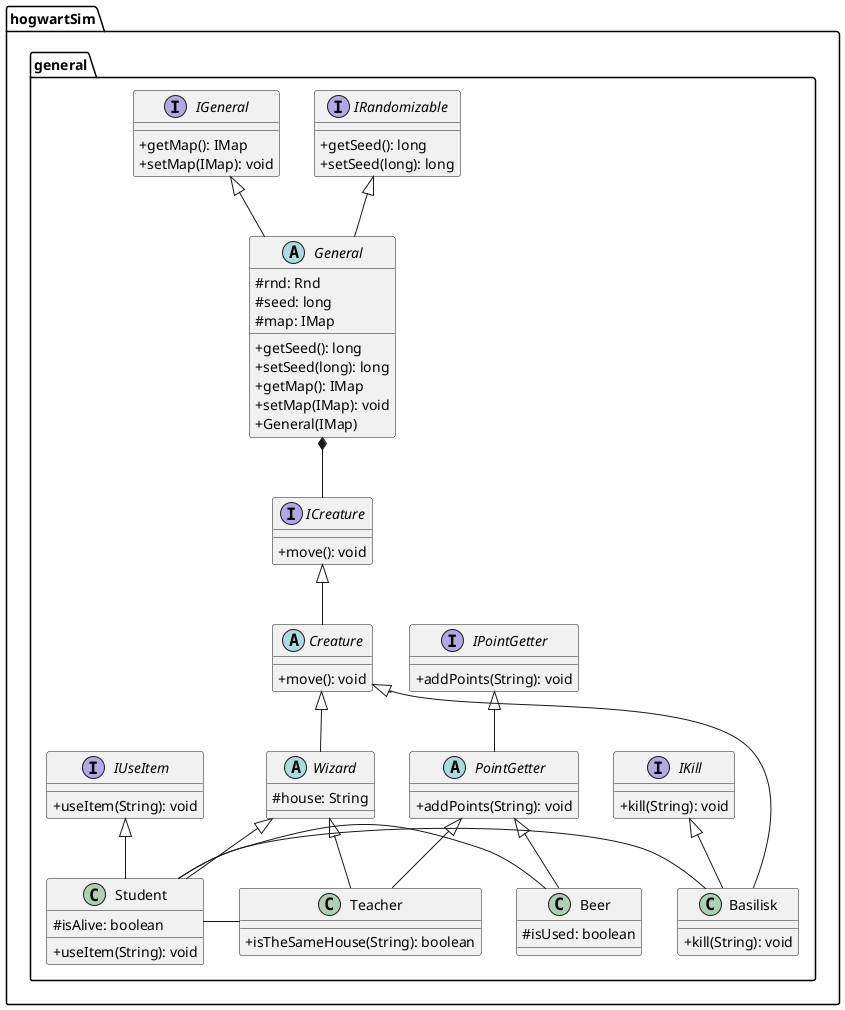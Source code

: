 @startuml
'https://plantuml.com/object-diagram
skinparam classAttributeIconSize 0

package "hogwartSim.general" {

interface IRandomizable{
+getSeed(): long
+setSeed(long): long
}

interface IGeneral{
+getMap(): IMap
+setMap(IMap): void
}
abstract class "General"{
#rnd: Rnd
#seed: long
#map: IMap
+getSeed(): long
+setSeed(long): long
+getMap(): IMap
+setMap(IMap): void
+General(IMap)
}
interface ICreature{
+move(): void
}
abstract class Creature{
+move(): void
}
'class House{
'#memberList: List<Wizard>
'-sortingHat(String): String
'}
interface IKill{
+kill(String): void
}
class Basilisk{
+kill(String): void
}
interface IUseItem{
+useItem(String): void
}
abstract class Wizard{
#house: String
}
class Student{
#isAlive: boolean
+useItem(String): void
}
interface IPointGetter{
+addPoints(String): void
}
abstract class PointGetter{
+addPoints(String): void
}
class Teacher{
+isTheSameHouse(String): boolean
}
class Beer{
#isUsed: boolean
}
IGeneral <|-- General
IRandomizable <|-- General
IKill <|-- Basilisk
'House *-- Wizard
IPointGetter <|-- PointGetter
PointGetter <|-- Teacher
PointGetter <|-- Beer
General *-- ICreature
ICreature <|-- Creature
Creature <|-- Basilisk
Creature <|-- Wizard
Wizard <|-- Teacher
Wizard <|-- Student
IUseItem <|-- Student
Student - Teacher
Student - Beer
Student - Basilisk
}
@enduml